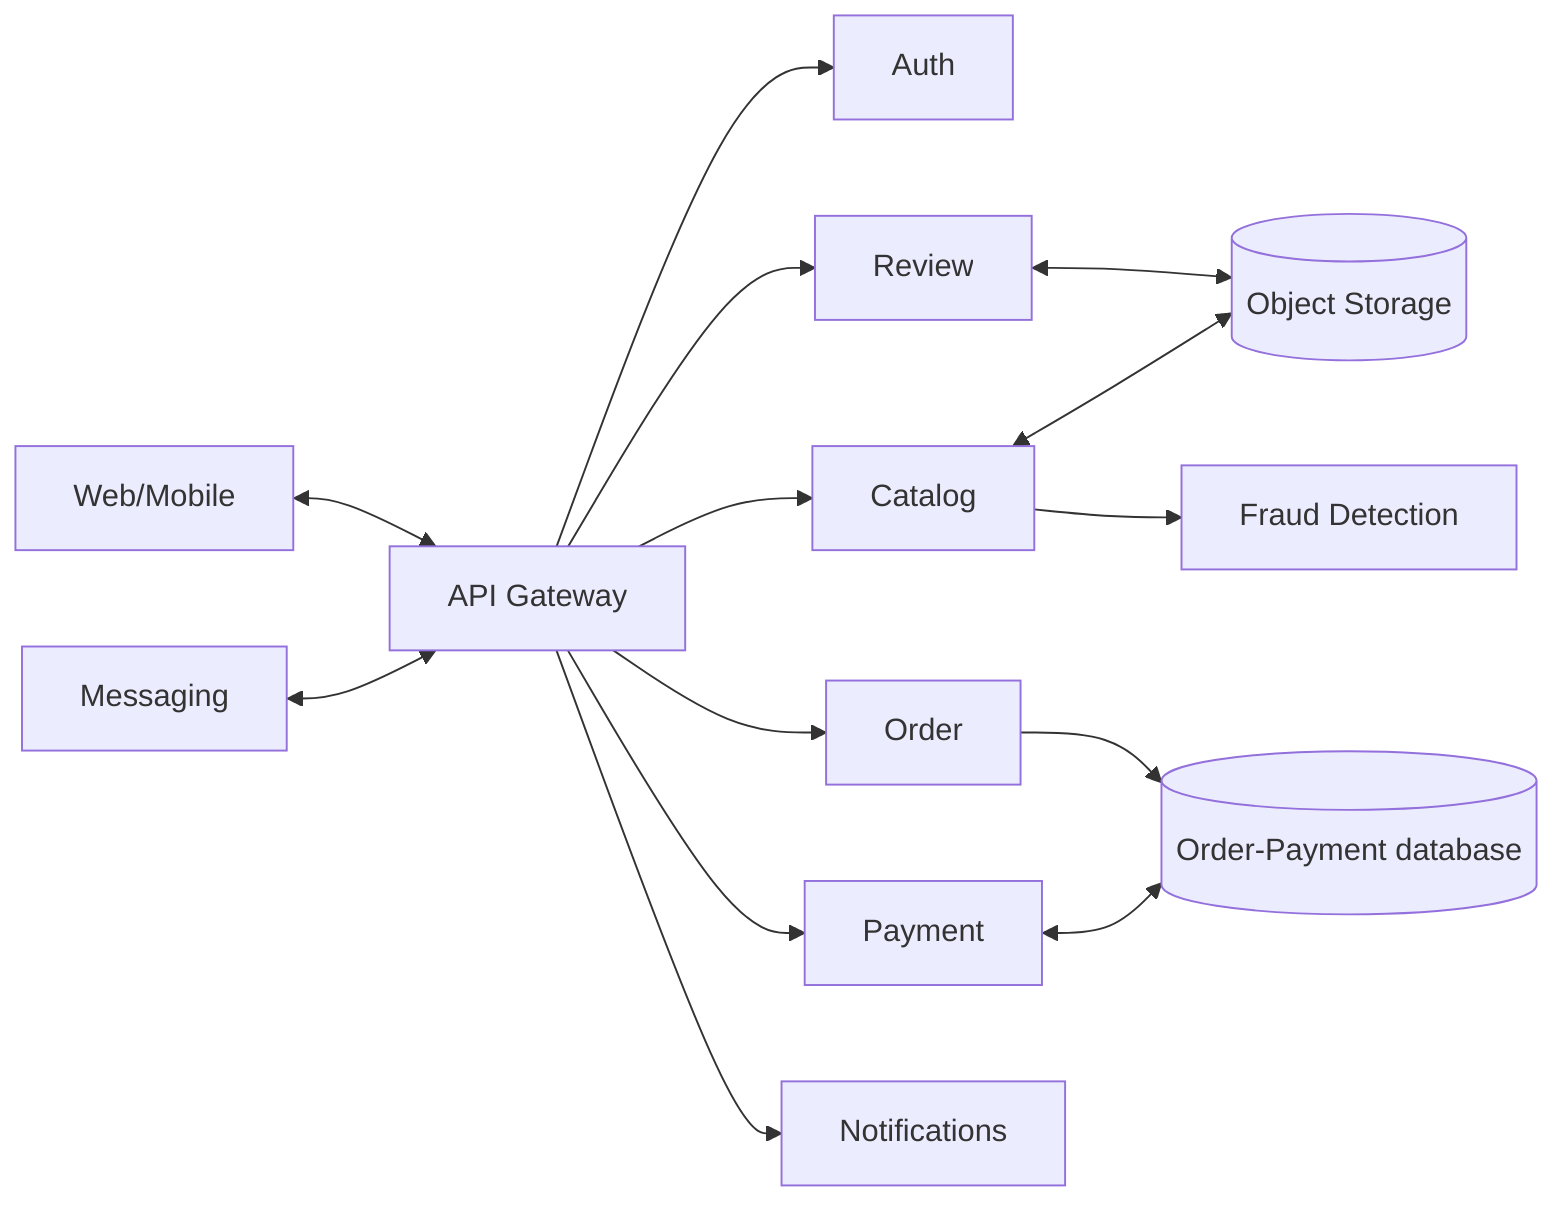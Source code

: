 flowchart LR
Client[Web/Mobile]
API[API Gateway]
Auth[Auth]
Catalog[Catalog]
Order[Order]
Payment[Payment]
PaymentDB[(Order-Payment database)]
Msg[Messaging]
Review[Review]
Fraud[Fraud Detection]
Storage[(Object Storage)]
Notification[Notifications]


Client <--> API
API --> Auth
API --> Review
API --> Catalog
API --> Order
API --> Payment
API --> Notification
Payment <--> PaymentDB
Catalog <--> Storage
Review <--> Storage
Order --> PaymentDB
Catalog --> Fraud
Msg <--> API